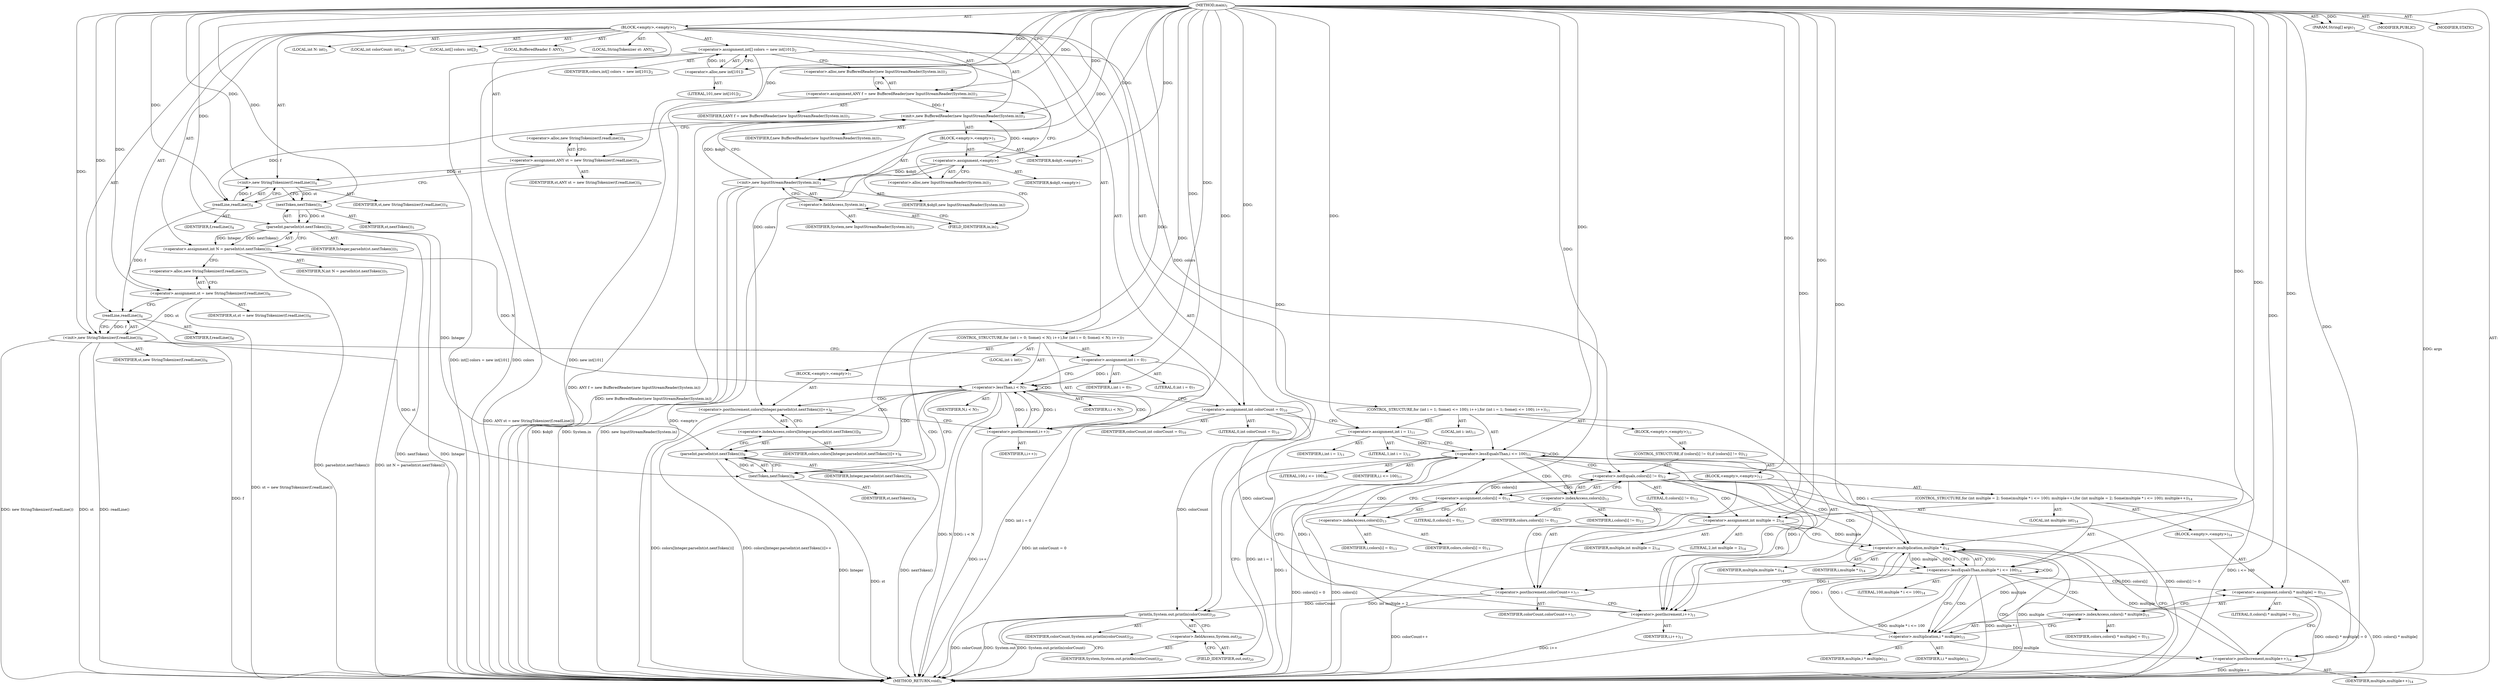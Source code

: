 digraph "main" {  
"22" [label = <(METHOD,main)<SUB>1</SUB>> ]
"23" [label = <(PARAM,String[] args)<SUB>1</SUB>> ]
"24" [label = <(BLOCK,&lt;empty&gt;,&lt;empty&gt;)<SUB>1</SUB>> ]
"25" [label = <(LOCAL,int[] colors: int[])<SUB>2</SUB>> ]
"26" [label = <(&lt;operator&gt;.assignment,int[] colors = new int[101])<SUB>2</SUB>> ]
"27" [label = <(IDENTIFIER,colors,int[] colors = new int[101])<SUB>2</SUB>> ]
"28" [label = <(&lt;operator&gt;.alloc,new int[101])> ]
"29" [label = <(LITERAL,101,new int[101])<SUB>2</SUB>> ]
"4" [label = <(LOCAL,BufferedReader f: ANY)<SUB>3</SUB>> ]
"30" [label = <(&lt;operator&gt;.assignment,ANY f = new BufferedReader(new InputStreamReader(System.in)))<SUB>3</SUB>> ]
"31" [label = <(IDENTIFIER,f,ANY f = new BufferedReader(new InputStreamReader(System.in)))<SUB>3</SUB>> ]
"32" [label = <(&lt;operator&gt;.alloc,new BufferedReader(new InputStreamReader(System.in)))<SUB>3</SUB>> ]
"33" [label = <(&lt;init&gt;,new BufferedReader(new InputStreamReader(System.in)))<SUB>3</SUB>> ]
"3" [label = <(IDENTIFIER,f,new BufferedReader(new InputStreamReader(System.in)))<SUB>3</SUB>> ]
"34" [label = <(BLOCK,&lt;empty&gt;,&lt;empty&gt;)<SUB>3</SUB>> ]
"35" [label = <(&lt;operator&gt;.assignment,&lt;empty&gt;)> ]
"36" [label = <(IDENTIFIER,$obj0,&lt;empty&gt;)> ]
"37" [label = <(&lt;operator&gt;.alloc,new InputStreamReader(System.in))<SUB>3</SUB>> ]
"38" [label = <(&lt;init&gt;,new InputStreamReader(System.in))<SUB>3</SUB>> ]
"39" [label = <(IDENTIFIER,$obj0,new InputStreamReader(System.in))> ]
"40" [label = <(&lt;operator&gt;.fieldAccess,System.in)<SUB>3</SUB>> ]
"41" [label = <(IDENTIFIER,System,new InputStreamReader(System.in))<SUB>3</SUB>> ]
"42" [label = <(FIELD_IDENTIFIER,in,in)<SUB>3</SUB>> ]
"43" [label = <(IDENTIFIER,$obj0,&lt;empty&gt;)> ]
"6" [label = <(LOCAL,StringTokenizer st: ANY)<SUB>4</SUB>> ]
"44" [label = <(&lt;operator&gt;.assignment,ANY st = new StringTokenizer(f.readLine()))<SUB>4</SUB>> ]
"45" [label = <(IDENTIFIER,st,ANY st = new StringTokenizer(f.readLine()))<SUB>4</SUB>> ]
"46" [label = <(&lt;operator&gt;.alloc,new StringTokenizer(f.readLine()))<SUB>4</SUB>> ]
"47" [label = <(&lt;init&gt;,new StringTokenizer(f.readLine()))<SUB>4</SUB>> ]
"5" [label = <(IDENTIFIER,st,new StringTokenizer(f.readLine()))<SUB>4</SUB>> ]
"48" [label = <(readLine,readLine())<SUB>4</SUB>> ]
"49" [label = <(IDENTIFIER,f,readLine())<SUB>4</SUB>> ]
"50" [label = <(LOCAL,int N: int)<SUB>5</SUB>> ]
"51" [label = <(&lt;operator&gt;.assignment,int N = parseInt(st.nextToken()))<SUB>5</SUB>> ]
"52" [label = <(IDENTIFIER,N,int N = parseInt(st.nextToken()))<SUB>5</SUB>> ]
"53" [label = <(parseInt,parseInt(st.nextToken()))<SUB>5</SUB>> ]
"54" [label = <(IDENTIFIER,Integer,parseInt(st.nextToken()))<SUB>5</SUB>> ]
"55" [label = <(nextToken,nextToken())<SUB>5</SUB>> ]
"56" [label = <(IDENTIFIER,st,nextToken())<SUB>5</SUB>> ]
"57" [label = <(&lt;operator&gt;.assignment,st = new StringTokenizer(f.readLine()))<SUB>6</SUB>> ]
"58" [label = <(IDENTIFIER,st,st = new StringTokenizer(f.readLine()))<SUB>6</SUB>> ]
"59" [label = <(&lt;operator&gt;.alloc,new StringTokenizer(f.readLine()))<SUB>6</SUB>> ]
"60" [label = <(&lt;init&gt;,new StringTokenizer(f.readLine()))<SUB>6</SUB>> ]
"7" [label = <(IDENTIFIER,st,new StringTokenizer(f.readLine()))<SUB>6</SUB>> ]
"61" [label = <(readLine,readLine())<SUB>6</SUB>> ]
"62" [label = <(IDENTIFIER,f,readLine())<SUB>6</SUB>> ]
"63" [label = <(CONTROL_STRUCTURE,for (int i = 0; Some(i &lt; N); i++),for (int i = 0; Some(i &lt; N); i++))<SUB>7</SUB>> ]
"64" [label = <(LOCAL,int i: int)<SUB>7</SUB>> ]
"65" [label = <(&lt;operator&gt;.assignment,int i = 0)<SUB>7</SUB>> ]
"66" [label = <(IDENTIFIER,i,int i = 0)<SUB>7</SUB>> ]
"67" [label = <(LITERAL,0,int i = 0)<SUB>7</SUB>> ]
"68" [label = <(&lt;operator&gt;.lessThan,i &lt; N)<SUB>7</SUB>> ]
"69" [label = <(IDENTIFIER,i,i &lt; N)<SUB>7</SUB>> ]
"70" [label = <(IDENTIFIER,N,i &lt; N)<SUB>7</SUB>> ]
"71" [label = <(&lt;operator&gt;.postIncrement,i++)<SUB>7</SUB>> ]
"72" [label = <(IDENTIFIER,i,i++)<SUB>7</SUB>> ]
"73" [label = <(BLOCK,&lt;empty&gt;,&lt;empty&gt;)<SUB>7</SUB>> ]
"74" [label = <(&lt;operator&gt;.postIncrement,colors[Integer.parseInt(st.nextToken())]++)<SUB>8</SUB>> ]
"75" [label = <(&lt;operator&gt;.indexAccess,colors[Integer.parseInt(st.nextToken())])<SUB>8</SUB>> ]
"76" [label = <(IDENTIFIER,colors,colors[Integer.parseInt(st.nextToken())]++)<SUB>8</SUB>> ]
"77" [label = <(parseInt,parseInt(st.nextToken()))<SUB>8</SUB>> ]
"78" [label = <(IDENTIFIER,Integer,parseInt(st.nextToken()))<SUB>8</SUB>> ]
"79" [label = <(nextToken,nextToken())<SUB>8</SUB>> ]
"80" [label = <(IDENTIFIER,st,nextToken())<SUB>8</SUB>> ]
"81" [label = <(LOCAL,int colorCount: int)<SUB>10</SUB>> ]
"82" [label = <(&lt;operator&gt;.assignment,int colorCount = 0)<SUB>10</SUB>> ]
"83" [label = <(IDENTIFIER,colorCount,int colorCount = 0)<SUB>10</SUB>> ]
"84" [label = <(LITERAL,0,int colorCount = 0)<SUB>10</SUB>> ]
"85" [label = <(CONTROL_STRUCTURE,for (int i = 1; Some(i &lt;= 100); i++),for (int i = 1; Some(i &lt;= 100); i++))<SUB>11</SUB>> ]
"86" [label = <(LOCAL,int i: int)<SUB>11</SUB>> ]
"87" [label = <(&lt;operator&gt;.assignment,int i = 1)<SUB>11</SUB>> ]
"88" [label = <(IDENTIFIER,i,int i = 1)<SUB>11</SUB>> ]
"89" [label = <(LITERAL,1,int i = 1)<SUB>11</SUB>> ]
"90" [label = <(&lt;operator&gt;.lessEqualsThan,i &lt;= 100)<SUB>11</SUB>> ]
"91" [label = <(IDENTIFIER,i,i &lt;= 100)<SUB>11</SUB>> ]
"92" [label = <(LITERAL,100,i &lt;= 100)<SUB>11</SUB>> ]
"93" [label = <(&lt;operator&gt;.postIncrement,i++)<SUB>11</SUB>> ]
"94" [label = <(IDENTIFIER,i,i++)<SUB>11</SUB>> ]
"95" [label = <(BLOCK,&lt;empty&gt;,&lt;empty&gt;)<SUB>11</SUB>> ]
"96" [label = <(CONTROL_STRUCTURE,if (colors[i] != 0),if (colors[i] != 0))<SUB>12</SUB>> ]
"97" [label = <(&lt;operator&gt;.notEquals,colors[i] != 0)<SUB>12</SUB>> ]
"98" [label = <(&lt;operator&gt;.indexAccess,colors[i])<SUB>12</SUB>> ]
"99" [label = <(IDENTIFIER,colors,colors[i] != 0)<SUB>12</SUB>> ]
"100" [label = <(IDENTIFIER,i,colors[i] != 0)<SUB>12</SUB>> ]
"101" [label = <(LITERAL,0,colors[i] != 0)<SUB>12</SUB>> ]
"102" [label = <(BLOCK,&lt;empty&gt;,&lt;empty&gt;)<SUB>12</SUB>> ]
"103" [label = <(&lt;operator&gt;.assignment,colors[i] = 0)<SUB>13</SUB>> ]
"104" [label = <(&lt;operator&gt;.indexAccess,colors[i])<SUB>13</SUB>> ]
"105" [label = <(IDENTIFIER,colors,colors[i] = 0)<SUB>13</SUB>> ]
"106" [label = <(IDENTIFIER,i,colors[i] = 0)<SUB>13</SUB>> ]
"107" [label = <(LITERAL,0,colors[i] = 0)<SUB>13</SUB>> ]
"108" [label = <(CONTROL_STRUCTURE,for (int multiple = 2; Some(multiple * i &lt;= 100); multiple++),for (int multiple = 2; Some(multiple * i &lt;= 100); multiple++))<SUB>14</SUB>> ]
"109" [label = <(LOCAL,int multiple: int)<SUB>14</SUB>> ]
"110" [label = <(&lt;operator&gt;.assignment,int multiple = 2)<SUB>14</SUB>> ]
"111" [label = <(IDENTIFIER,multiple,int multiple = 2)<SUB>14</SUB>> ]
"112" [label = <(LITERAL,2,int multiple = 2)<SUB>14</SUB>> ]
"113" [label = <(&lt;operator&gt;.lessEqualsThan,multiple * i &lt;= 100)<SUB>14</SUB>> ]
"114" [label = <(&lt;operator&gt;.multiplication,multiple * i)<SUB>14</SUB>> ]
"115" [label = <(IDENTIFIER,multiple,multiple * i)<SUB>14</SUB>> ]
"116" [label = <(IDENTIFIER,i,multiple * i)<SUB>14</SUB>> ]
"117" [label = <(LITERAL,100,multiple * i &lt;= 100)<SUB>14</SUB>> ]
"118" [label = <(&lt;operator&gt;.postIncrement,multiple++)<SUB>14</SUB>> ]
"119" [label = <(IDENTIFIER,multiple,multiple++)<SUB>14</SUB>> ]
"120" [label = <(BLOCK,&lt;empty&gt;,&lt;empty&gt;)<SUB>14</SUB>> ]
"121" [label = <(&lt;operator&gt;.assignment,colors[i * multiple] = 0)<SUB>15</SUB>> ]
"122" [label = <(&lt;operator&gt;.indexAccess,colors[i * multiple])<SUB>15</SUB>> ]
"123" [label = <(IDENTIFIER,colors,colors[i * multiple] = 0)<SUB>15</SUB>> ]
"124" [label = <(&lt;operator&gt;.multiplication,i * multiple)<SUB>15</SUB>> ]
"125" [label = <(IDENTIFIER,i,i * multiple)<SUB>15</SUB>> ]
"126" [label = <(IDENTIFIER,multiple,i * multiple)<SUB>15</SUB>> ]
"127" [label = <(LITERAL,0,colors[i * multiple] = 0)<SUB>15</SUB>> ]
"128" [label = <(&lt;operator&gt;.postIncrement,colorCount++)<SUB>17</SUB>> ]
"129" [label = <(IDENTIFIER,colorCount,colorCount++)<SUB>17</SUB>> ]
"130" [label = <(println,System.out.println(colorCount))<SUB>20</SUB>> ]
"131" [label = <(&lt;operator&gt;.fieldAccess,System.out)<SUB>20</SUB>> ]
"132" [label = <(IDENTIFIER,System,System.out.println(colorCount))<SUB>20</SUB>> ]
"133" [label = <(FIELD_IDENTIFIER,out,out)<SUB>20</SUB>> ]
"134" [label = <(IDENTIFIER,colorCount,System.out.println(colorCount))<SUB>20</SUB>> ]
"135" [label = <(MODIFIER,PUBLIC)> ]
"136" [label = <(MODIFIER,STATIC)> ]
"137" [label = <(METHOD_RETURN,void)<SUB>1</SUB>> ]
  "22" -> "23"  [ label = "AST: "] 
  "22" -> "24"  [ label = "AST: "] 
  "22" -> "135"  [ label = "AST: "] 
  "22" -> "136"  [ label = "AST: "] 
  "22" -> "137"  [ label = "AST: "] 
  "24" -> "25"  [ label = "AST: "] 
  "24" -> "26"  [ label = "AST: "] 
  "24" -> "4"  [ label = "AST: "] 
  "24" -> "30"  [ label = "AST: "] 
  "24" -> "33"  [ label = "AST: "] 
  "24" -> "6"  [ label = "AST: "] 
  "24" -> "44"  [ label = "AST: "] 
  "24" -> "47"  [ label = "AST: "] 
  "24" -> "50"  [ label = "AST: "] 
  "24" -> "51"  [ label = "AST: "] 
  "24" -> "57"  [ label = "AST: "] 
  "24" -> "60"  [ label = "AST: "] 
  "24" -> "63"  [ label = "AST: "] 
  "24" -> "81"  [ label = "AST: "] 
  "24" -> "82"  [ label = "AST: "] 
  "24" -> "85"  [ label = "AST: "] 
  "24" -> "130"  [ label = "AST: "] 
  "26" -> "27"  [ label = "AST: "] 
  "26" -> "28"  [ label = "AST: "] 
  "28" -> "29"  [ label = "AST: "] 
  "30" -> "31"  [ label = "AST: "] 
  "30" -> "32"  [ label = "AST: "] 
  "33" -> "3"  [ label = "AST: "] 
  "33" -> "34"  [ label = "AST: "] 
  "34" -> "35"  [ label = "AST: "] 
  "34" -> "38"  [ label = "AST: "] 
  "34" -> "43"  [ label = "AST: "] 
  "35" -> "36"  [ label = "AST: "] 
  "35" -> "37"  [ label = "AST: "] 
  "38" -> "39"  [ label = "AST: "] 
  "38" -> "40"  [ label = "AST: "] 
  "40" -> "41"  [ label = "AST: "] 
  "40" -> "42"  [ label = "AST: "] 
  "44" -> "45"  [ label = "AST: "] 
  "44" -> "46"  [ label = "AST: "] 
  "47" -> "5"  [ label = "AST: "] 
  "47" -> "48"  [ label = "AST: "] 
  "48" -> "49"  [ label = "AST: "] 
  "51" -> "52"  [ label = "AST: "] 
  "51" -> "53"  [ label = "AST: "] 
  "53" -> "54"  [ label = "AST: "] 
  "53" -> "55"  [ label = "AST: "] 
  "55" -> "56"  [ label = "AST: "] 
  "57" -> "58"  [ label = "AST: "] 
  "57" -> "59"  [ label = "AST: "] 
  "60" -> "7"  [ label = "AST: "] 
  "60" -> "61"  [ label = "AST: "] 
  "61" -> "62"  [ label = "AST: "] 
  "63" -> "64"  [ label = "AST: "] 
  "63" -> "65"  [ label = "AST: "] 
  "63" -> "68"  [ label = "AST: "] 
  "63" -> "71"  [ label = "AST: "] 
  "63" -> "73"  [ label = "AST: "] 
  "65" -> "66"  [ label = "AST: "] 
  "65" -> "67"  [ label = "AST: "] 
  "68" -> "69"  [ label = "AST: "] 
  "68" -> "70"  [ label = "AST: "] 
  "71" -> "72"  [ label = "AST: "] 
  "73" -> "74"  [ label = "AST: "] 
  "74" -> "75"  [ label = "AST: "] 
  "75" -> "76"  [ label = "AST: "] 
  "75" -> "77"  [ label = "AST: "] 
  "77" -> "78"  [ label = "AST: "] 
  "77" -> "79"  [ label = "AST: "] 
  "79" -> "80"  [ label = "AST: "] 
  "82" -> "83"  [ label = "AST: "] 
  "82" -> "84"  [ label = "AST: "] 
  "85" -> "86"  [ label = "AST: "] 
  "85" -> "87"  [ label = "AST: "] 
  "85" -> "90"  [ label = "AST: "] 
  "85" -> "93"  [ label = "AST: "] 
  "85" -> "95"  [ label = "AST: "] 
  "87" -> "88"  [ label = "AST: "] 
  "87" -> "89"  [ label = "AST: "] 
  "90" -> "91"  [ label = "AST: "] 
  "90" -> "92"  [ label = "AST: "] 
  "93" -> "94"  [ label = "AST: "] 
  "95" -> "96"  [ label = "AST: "] 
  "96" -> "97"  [ label = "AST: "] 
  "96" -> "102"  [ label = "AST: "] 
  "97" -> "98"  [ label = "AST: "] 
  "97" -> "101"  [ label = "AST: "] 
  "98" -> "99"  [ label = "AST: "] 
  "98" -> "100"  [ label = "AST: "] 
  "102" -> "103"  [ label = "AST: "] 
  "102" -> "108"  [ label = "AST: "] 
  "102" -> "128"  [ label = "AST: "] 
  "103" -> "104"  [ label = "AST: "] 
  "103" -> "107"  [ label = "AST: "] 
  "104" -> "105"  [ label = "AST: "] 
  "104" -> "106"  [ label = "AST: "] 
  "108" -> "109"  [ label = "AST: "] 
  "108" -> "110"  [ label = "AST: "] 
  "108" -> "113"  [ label = "AST: "] 
  "108" -> "118"  [ label = "AST: "] 
  "108" -> "120"  [ label = "AST: "] 
  "110" -> "111"  [ label = "AST: "] 
  "110" -> "112"  [ label = "AST: "] 
  "113" -> "114"  [ label = "AST: "] 
  "113" -> "117"  [ label = "AST: "] 
  "114" -> "115"  [ label = "AST: "] 
  "114" -> "116"  [ label = "AST: "] 
  "118" -> "119"  [ label = "AST: "] 
  "120" -> "121"  [ label = "AST: "] 
  "121" -> "122"  [ label = "AST: "] 
  "121" -> "127"  [ label = "AST: "] 
  "122" -> "123"  [ label = "AST: "] 
  "122" -> "124"  [ label = "AST: "] 
  "124" -> "125"  [ label = "AST: "] 
  "124" -> "126"  [ label = "AST: "] 
  "128" -> "129"  [ label = "AST: "] 
  "130" -> "131"  [ label = "AST: "] 
  "130" -> "134"  [ label = "AST: "] 
  "131" -> "132"  [ label = "AST: "] 
  "131" -> "133"  [ label = "AST: "] 
  "26" -> "32"  [ label = "CFG: "] 
  "30" -> "37"  [ label = "CFG: "] 
  "33" -> "46"  [ label = "CFG: "] 
  "44" -> "48"  [ label = "CFG: "] 
  "47" -> "55"  [ label = "CFG: "] 
  "51" -> "59"  [ label = "CFG: "] 
  "57" -> "61"  [ label = "CFG: "] 
  "60" -> "65"  [ label = "CFG: "] 
  "82" -> "87"  [ label = "CFG: "] 
  "130" -> "137"  [ label = "CFG: "] 
  "28" -> "26"  [ label = "CFG: "] 
  "32" -> "30"  [ label = "CFG: "] 
  "46" -> "44"  [ label = "CFG: "] 
  "48" -> "47"  [ label = "CFG: "] 
  "53" -> "51"  [ label = "CFG: "] 
  "59" -> "57"  [ label = "CFG: "] 
  "61" -> "60"  [ label = "CFG: "] 
  "65" -> "68"  [ label = "CFG: "] 
  "68" -> "79"  [ label = "CFG: "] 
  "68" -> "82"  [ label = "CFG: "] 
  "71" -> "68"  [ label = "CFG: "] 
  "87" -> "90"  [ label = "CFG: "] 
  "90" -> "98"  [ label = "CFG: "] 
  "90" -> "133"  [ label = "CFG: "] 
  "93" -> "90"  [ label = "CFG: "] 
  "131" -> "130"  [ label = "CFG: "] 
  "35" -> "42"  [ label = "CFG: "] 
  "38" -> "33"  [ label = "CFG: "] 
  "55" -> "53"  [ label = "CFG: "] 
  "74" -> "71"  [ label = "CFG: "] 
  "133" -> "131"  [ label = "CFG: "] 
  "37" -> "35"  [ label = "CFG: "] 
  "40" -> "38"  [ label = "CFG: "] 
  "75" -> "74"  [ label = "CFG: "] 
  "97" -> "104"  [ label = "CFG: "] 
  "97" -> "93"  [ label = "CFG: "] 
  "42" -> "40"  [ label = "CFG: "] 
  "77" -> "75"  [ label = "CFG: "] 
  "98" -> "97"  [ label = "CFG: "] 
  "103" -> "110"  [ label = "CFG: "] 
  "128" -> "93"  [ label = "CFG: "] 
  "79" -> "77"  [ label = "CFG: "] 
  "104" -> "103"  [ label = "CFG: "] 
  "110" -> "114"  [ label = "CFG: "] 
  "113" -> "124"  [ label = "CFG: "] 
  "113" -> "128"  [ label = "CFG: "] 
  "118" -> "114"  [ label = "CFG: "] 
  "114" -> "113"  [ label = "CFG: "] 
  "121" -> "118"  [ label = "CFG: "] 
  "122" -> "121"  [ label = "CFG: "] 
  "124" -> "122"  [ label = "CFG: "] 
  "22" -> "28"  [ label = "CFG: "] 
  "23" -> "137"  [ label = "DDG: args"] 
  "26" -> "137"  [ label = "DDG: colors"] 
  "26" -> "137"  [ label = "DDG: new int[101]"] 
  "26" -> "137"  [ label = "DDG: int[] colors = new int[101]"] 
  "30" -> "137"  [ label = "DDG: ANY f = new BufferedReader(new InputStreamReader(System.in))"] 
  "35" -> "137"  [ label = "DDG: &lt;empty&gt;"] 
  "38" -> "137"  [ label = "DDG: $obj0"] 
  "38" -> "137"  [ label = "DDG: System.in"] 
  "38" -> "137"  [ label = "DDG: new InputStreamReader(System.in)"] 
  "33" -> "137"  [ label = "DDG: new BufferedReader(new InputStreamReader(System.in))"] 
  "44" -> "137"  [ label = "DDG: ANY st = new StringTokenizer(f.readLine())"] 
  "53" -> "137"  [ label = "DDG: Integer"] 
  "53" -> "137"  [ label = "DDG: nextToken()"] 
  "51" -> "137"  [ label = "DDG: parseInt(st.nextToken())"] 
  "51" -> "137"  [ label = "DDG: int N = parseInt(st.nextToken())"] 
  "57" -> "137"  [ label = "DDG: st = new StringTokenizer(f.readLine())"] 
  "60" -> "137"  [ label = "DDG: st"] 
  "61" -> "137"  [ label = "DDG: f"] 
  "60" -> "137"  [ label = "DDG: readLine()"] 
  "60" -> "137"  [ label = "DDG: new StringTokenizer(f.readLine())"] 
  "65" -> "137"  [ label = "DDG: int i = 0"] 
  "68" -> "137"  [ label = "DDG: N"] 
  "68" -> "137"  [ label = "DDG: i &lt; N"] 
  "82" -> "137"  [ label = "DDG: int colorCount = 0"] 
  "87" -> "137"  [ label = "DDG: int i = 1"] 
  "90" -> "137"  [ label = "DDG: i"] 
  "90" -> "137"  [ label = "DDG: i &lt;= 100"] 
  "130" -> "137"  [ label = "DDG: System.out"] 
  "130" -> "137"  [ label = "DDG: colorCount"] 
  "130" -> "137"  [ label = "DDG: System.out.println(colorCount)"] 
  "97" -> "137"  [ label = "DDG: colors[i]"] 
  "97" -> "137"  [ label = "DDG: colors[i] != 0"] 
  "103" -> "137"  [ label = "DDG: colors[i]"] 
  "103" -> "137"  [ label = "DDG: colors[i] = 0"] 
  "110" -> "137"  [ label = "DDG: int multiple = 2"] 
  "114" -> "137"  [ label = "DDG: multiple"] 
  "113" -> "137"  [ label = "DDG: multiple * i"] 
  "113" -> "137"  [ label = "DDG: multiple * i &lt;= 100"] 
  "128" -> "137"  [ label = "DDG: colorCount++"] 
  "93" -> "137"  [ label = "DDG: i++"] 
  "121" -> "137"  [ label = "DDG: colors[i * multiple]"] 
  "121" -> "137"  [ label = "DDG: colors[i * multiple] = 0"] 
  "118" -> "137"  [ label = "DDG: multiple++"] 
  "77" -> "137"  [ label = "DDG: Integer"] 
  "79" -> "137"  [ label = "DDG: st"] 
  "77" -> "137"  [ label = "DDG: nextToken()"] 
  "74" -> "137"  [ label = "DDG: colors[Integer.parseInt(st.nextToken())]"] 
  "74" -> "137"  [ label = "DDG: colors[Integer.parseInt(st.nextToken())]++"] 
  "71" -> "137"  [ label = "DDG: i++"] 
  "22" -> "23"  [ label = "DDG: "] 
  "28" -> "26"  [ label = "DDG: 101"] 
  "22" -> "30"  [ label = "DDG: "] 
  "22" -> "44"  [ label = "DDG: "] 
  "53" -> "51"  [ label = "DDG: Integer"] 
  "53" -> "51"  [ label = "DDG: nextToken()"] 
  "22" -> "57"  [ label = "DDG: "] 
  "22" -> "82"  [ label = "DDG: "] 
  "30" -> "33"  [ label = "DDG: f"] 
  "22" -> "33"  [ label = "DDG: "] 
  "35" -> "33"  [ label = "DDG: &lt;empty&gt;"] 
  "38" -> "33"  [ label = "DDG: $obj0"] 
  "44" -> "47"  [ label = "DDG: st"] 
  "22" -> "47"  [ label = "DDG: "] 
  "48" -> "47"  [ label = "DDG: f"] 
  "57" -> "60"  [ label = "DDG: st"] 
  "22" -> "60"  [ label = "DDG: "] 
  "61" -> "60"  [ label = "DDG: f"] 
  "22" -> "65"  [ label = "DDG: "] 
  "22" -> "87"  [ label = "DDG: "] 
  "82" -> "130"  [ label = "DDG: colorCount"] 
  "128" -> "130"  [ label = "DDG: colorCount"] 
  "22" -> "130"  [ label = "DDG: "] 
  "22" -> "28"  [ label = "DDG: "] 
  "22" -> "35"  [ label = "DDG: "] 
  "22" -> "43"  [ label = "DDG: "] 
  "33" -> "48"  [ label = "DDG: f"] 
  "22" -> "48"  [ label = "DDG: "] 
  "22" -> "53"  [ label = "DDG: "] 
  "55" -> "53"  [ label = "DDG: st"] 
  "48" -> "61"  [ label = "DDG: f"] 
  "22" -> "61"  [ label = "DDG: "] 
  "65" -> "68"  [ label = "DDG: i"] 
  "71" -> "68"  [ label = "DDG: i"] 
  "22" -> "68"  [ label = "DDG: "] 
  "51" -> "68"  [ label = "DDG: N"] 
  "68" -> "71"  [ label = "DDG: i"] 
  "22" -> "71"  [ label = "DDG: "] 
  "87" -> "90"  [ label = "DDG: i"] 
  "93" -> "90"  [ label = "DDG: i"] 
  "22" -> "90"  [ label = "DDG: "] 
  "90" -> "93"  [ label = "DDG: i"] 
  "114" -> "93"  [ label = "DDG: i"] 
  "22" -> "93"  [ label = "DDG: "] 
  "35" -> "38"  [ label = "DDG: $obj0"] 
  "22" -> "38"  [ label = "DDG: "] 
  "47" -> "55"  [ label = "DDG: st"] 
  "22" -> "55"  [ label = "DDG: "] 
  "26" -> "74"  [ label = "DDG: colors"] 
  "26" -> "97"  [ label = "DDG: colors"] 
  "103" -> "97"  [ label = "DDG: colors[i]"] 
  "22" -> "97"  [ label = "DDG: "] 
  "22" -> "103"  [ label = "DDG: "] 
  "53" -> "77"  [ label = "DDG: Integer"] 
  "22" -> "77"  [ label = "DDG: "] 
  "79" -> "77"  [ label = "DDG: st"] 
  "22" -> "110"  [ label = "DDG: "] 
  "82" -> "128"  [ label = "DDG: colorCount"] 
  "22" -> "128"  [ label = "DDG: "] 
  "60" -> "79"  [ label = "DDG: st"] 
  "22" -> "79"  [ label = "DDG: "] 
  "114" -> "113"  [ label = "DDG: multiple"] 
  "114" -> "113"  [ label = "DDG: i"] 
  "22" -> "113"  [ label = "DDG: "] 
  "124" -> "118"  [ label = "DDG: multiple"] 
  "22" -> "118"  [ label = "DDG: "] 
  "22" -> "121"  [ label = "DDG: "] 
  "110" -> "114"  [ label = "DDG: multiple"] 
  "118" -> "114"  [ label = "DDG: multiple"] 
  "22" -> "114"  [ label = "DDG: "] 
  "90" -> "114"  [ label = "DDG: i"] 
  "124" -> "114"  [ label = "DDG: i"] 
  "114" -> "124"  [ label = "DDG: i"] 
  "22" -> "124"  [ label = "DDG: "] 
  "114" -> "124"  [ label = "DDG: multiple"] 
  "68" -> "68"  [ label = "CDG: "] 
  "68" -> "77"  [ label = "CDG: "] 
  "68" -> "71"  [ label = "CDG: "] 
  "68" -> "75"  [ label = "CDG: "] 
  "68" -> "74"  [ label = "CDG: "] 
  "68" -> "79"  [ label = "CDG: "] 
  "90" -> "98"  [ label = "CDG: "] 
  "90" -> "97"  [ label = "CDG: "] 
  "90" -> "93"  [ label = "CDG: "] 
  "90" -> "90"  [ label = "CDG: "] 
  "97" -> "113"  [ label = "CDG: "] 
  "97" -> "128"  [ label = "CDG: "] 
  "97" -> "114"  [ label = "CDG: "] 
  "97" -> "103"  [ label = "CDG: "] 
  "97" -> "104"  [ label = "CDG: "] 
  "97" -> "110"  [ label = "CDG: "] 
  "113" -> "113"  [ label = "CDG: "] 
  "113" -> "122"  [ label = "CDG: "] 
  "113" -> "118"  [ label = "CDG: "] 
  "113" -> "114"  [ label = "CDG: "] 
  "113" -> "121"  [ label = "CDG: "] 
  "113" -> "124"  [ label = "CDG: "] 
}
